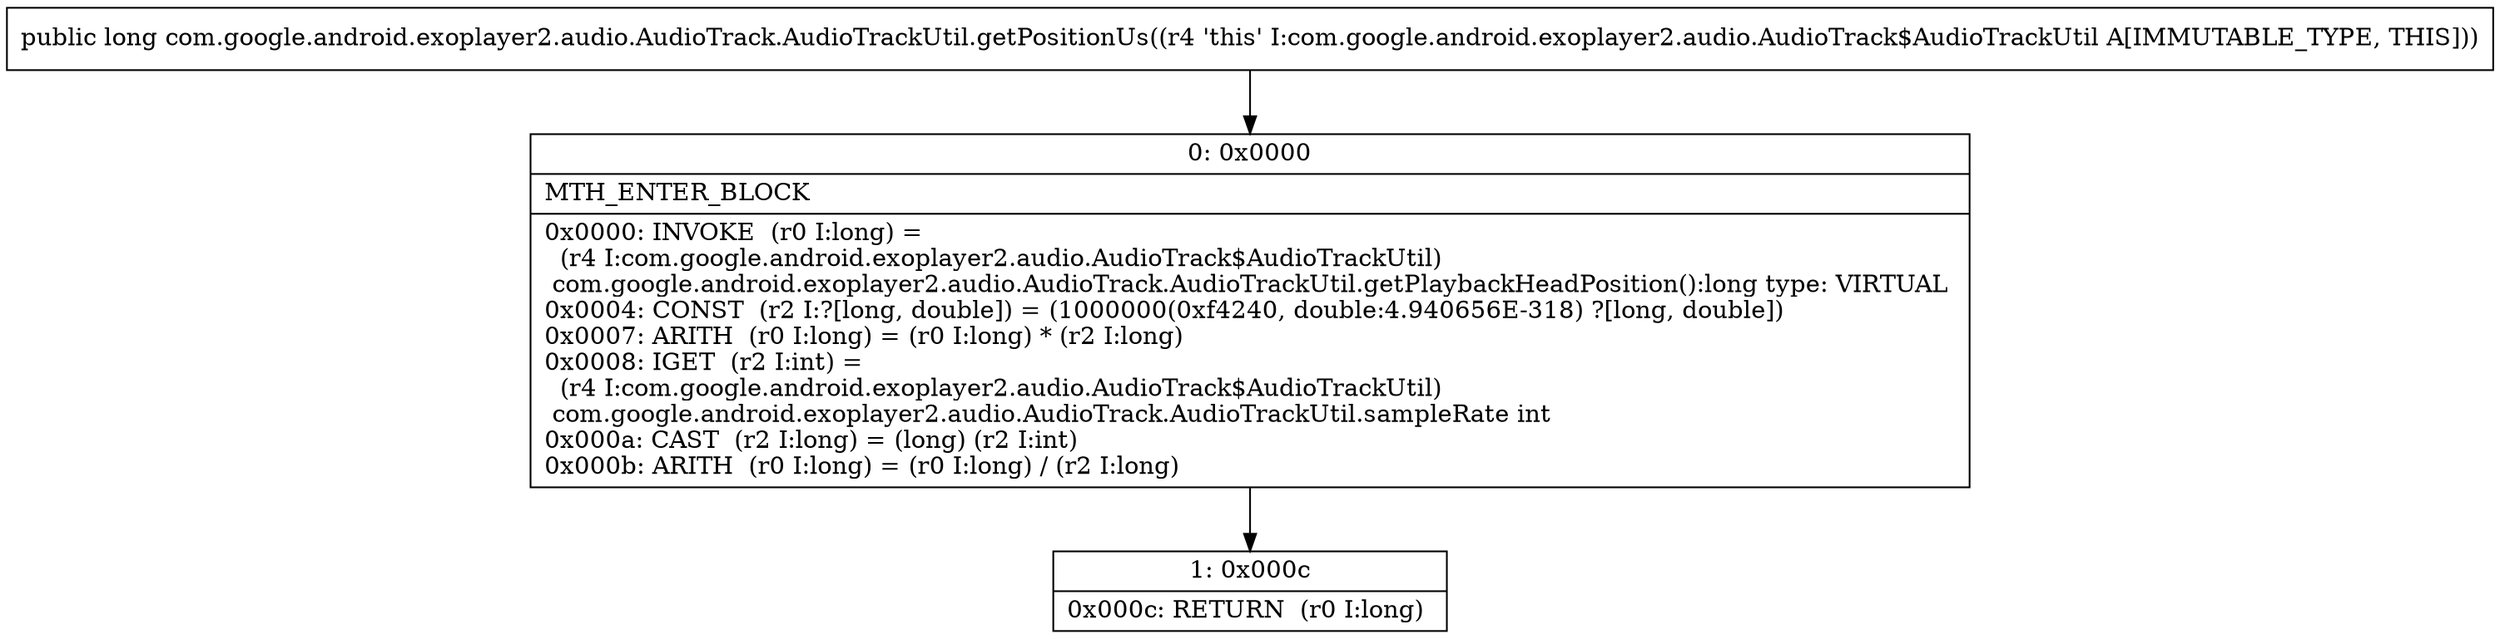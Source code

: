 digraph "CFG forcom.google.android.exoplayer2.audio.AudioTrack.AudioTrackUtil.getPositionUs()J" {
Node_0 [shape=record,label="{0\:\ 0x0000|MTH_ENTER_BLOCK\l|0x0000: INVOKE  (r0 I:long) = \l  (r4 I:com.google.android.exoplayer2.audio.AudioTrack$AudioTrackUtil)\l com.google.android.exoplayer2.audio.AudioTrack.AudioTrackUtil.getPlaybackHeadPosition():long type: VIRTUAL \l0x0004: CONST  (r2 I:?[long, double]) = (1000000(0xf4240, double:4.940656E\-318) ?[long, double]) \l0x0007: ARITH  (r0 I:long) = (r0 I:long) * (r2 I:long) \l0x0008: IGET  (r2 I:int) = \l  (r4 I:com.google.android.exoplayer2.audio.AudioTrack$AudioTrackUtil)\l com.google.android.exoplayer2.audio.AudioTrack.AudioTrackUtil.sampleRate int \l0x000a: CAST  (r2 I:long) = (long) (r2 I:int) \l0x000b: ARITH  (r0 I:long) = (r0 I:long) \/ (r2 I:long) \l}"];
Node_1 [shape=record,label="{1\:\ 0x000c|0x000c: RETURN  (r0 I:long) \l}"];
MethodNode[shape=record,label="{public long com.google.android.exoplayer2.audio.AudioTrack.AudioTrackUtil.getPositionUs((r4 'this' I:com.google.android.exoplayer2.audio.AudioTrack$AudioTrackUtil A[IMMUTABLE_TYPE, THIS])) }"];
MethodNode -> Node_0;
Node_0 -> Node_1;
}


